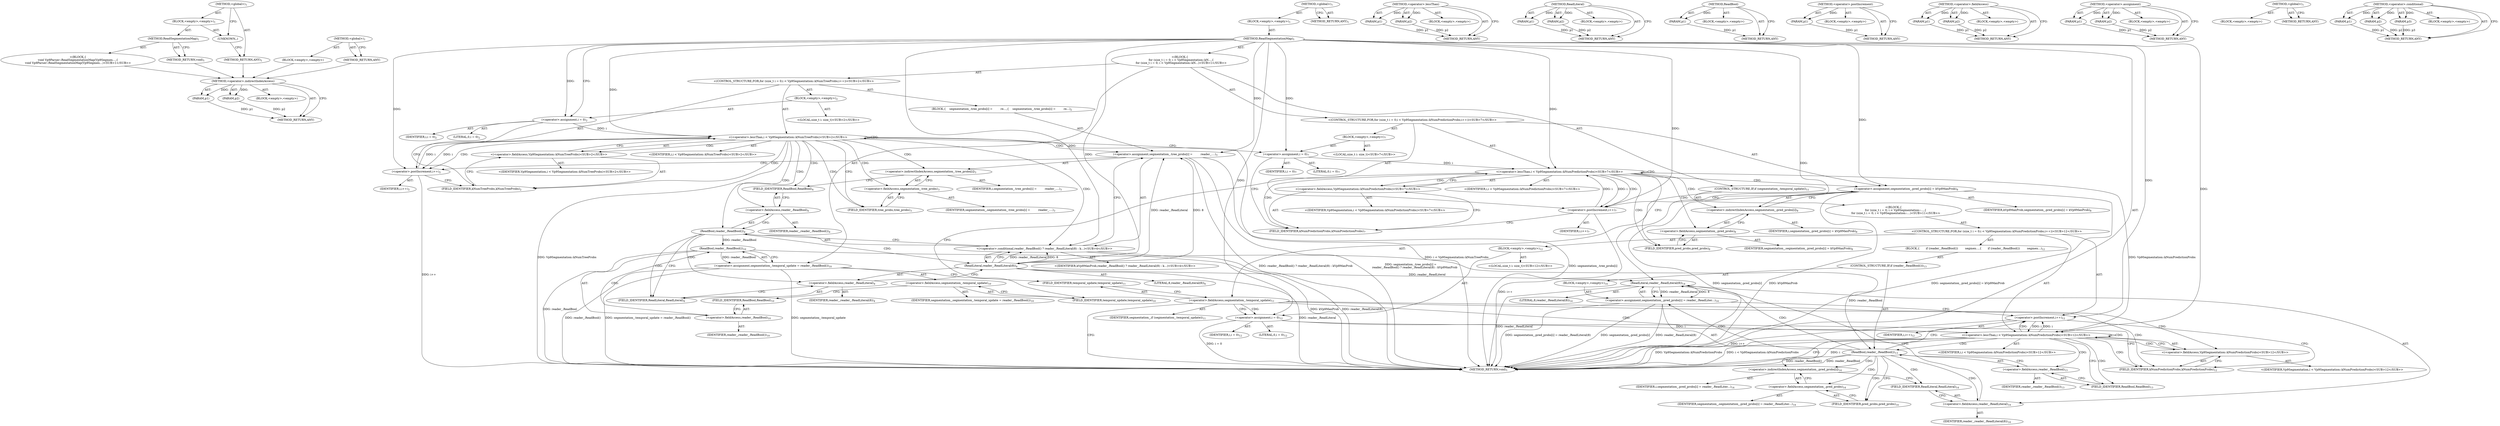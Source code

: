 digraph "&lt;global&gt;" {
vulnerable_143 [label=<(METHOD,&lt;operator&gt;.indirectIndexAccess)>];
vulnerable_144 [label=<(PARAM,p1)>];
vulnerable_145 [label=<(PARAM,p2)>];
vulnerable_146 [label=<(BLOCK,&lt;empty&gt;,&lt;empty&gt;)>];
vulnerable_147 [label=<(METHOD_RETURN,ANY)>];
vulnerable_6 [label=<(METHOD,&lt;global&gt;)<SUB>1</SUB>>];
vulnerable_7 [label=<(BLOCK,&lt;empty&gt;,&lt;empty&gt;)<SUB>1</SUB>>];
vulnerable_8 [label=<(METHOD,ReadSegmentationMap)<SUB>1</SUB>>];
vulnerable_9 [label="<(BLOCK,{
   for (size_t i = 0; i &lt; Vp9Segmentation::kN...,{
   for (size_t i = 0; i &lt; Vp9Segmentation::kN...)<SUB>1</SUB>>"];
vulnerable_10 [label="<(CONTROL_STRUCTURE,FOR,for (size_t i = 0;i &lt; Vp9Segmentation::kNumTreeProbs;i++))<SUB>2</SUB>>"];
vulnerable_11 [label=<(BLOCK,&lt;empty&gt;,&lt;empty&gt;)<SUB>2</SUB>>];
vulnerable_12 [label="<(LOCAL,size_t i: size_t)<SUB>2</SUB>>"];
vulnerable_13 [label=<(&lt;operator&gt;.assignment,i = 0)<SUB>2</SUB>>];
vulnerable_14 [label=<(IDENTIFIER,i,i = 0)<SUB>2</SUB>>];
vulnerable_15 [label=<(LITERAL,0,i = 0)<SUB>2</SUB>>];
vulnerable_16 [label="<(&lt;operator&gt;.lessThan,i &lt; Vp9Segmentation::kNumTreeProbs)<SUB>2</SUB>>"];
vulnerable_17 [label="<(IDENTIFIER,i,i &lt; Vp9Segmentation::kNumTreeProbs)<SUB>2</SUB>>"];
vulnerable_18 [label="<(&lt;operator&gt;.fieldAccess,Vp9Segmentation::kNumTreeProbs)<SUB>2</SUB>>"];
vulnerable_19 [label="<(IDENTIFIER,Vp9Segmentation,i &lt; Vp9Segmentation::kNumTreeProbs)<SUB>2</SUB>>"];
vulnerable_20 [label=<(FIELD_IDENTIFIER,kNumTreeProbs,kNumTreeProbs)<SUB>2</SUB>>];
vulnerable_21 [label=<(&lt;operator&gt;.postIncrement,i++)<SUB>2</SUB>>];
vulnerable_22 [label=<(IDENTIFIER,i,i++)<SUB>2</SUB>>];
vulnerable_23 [label=<(BLOCK,{
    segmentation_.tree_probs[i] =
         re...,{
    segmentation_.tree_probs[i] =
         re...)<SUB>2</SUB>>];
vulnerable_24 [label=<(&lt;operator&gt;.assignment,segmentation_.tree_probs[i] =
         reader_....)<SUB>3</SUB>>];
vulnerable_25 [label=<(&lt;operator&gt;.indirectIndexAccess,segmentation_.tree_probs[i])<SUB>3</SUB>>];
vulnerable_26 [label=<(&lt;operator&gt;.fieldAccess,segmentation_.tree_probs)<SUB>3</SUB>>];
vulnerable_27 [label=<(IDENTIFIER,segmentation_,segmentation_.tree_probs[i] =
         reader_....)<SUB>3</SUB>>];
vulnerable_28 [label=<(FIELD_IDENTIFIER,tree_probs,tree_probs)<SUB>3</SUB>>];
vulnerable_29 [label=<(IDENTIFIER,i,segmentation_.tree_probs[i] =
         reader_....)<SUB>3</SUB>>];
vulnerable_30 [label="<(&lt;operator&gt;.conditional,reader_.ReadBool() ? reader_.ReadLiteral(8) : k...)<SUB>4</SUB>>"];
vulnerable_31 [label=<(ReadBool,reader_.ReadBool())<SUB>4</SUB>>];
vulnerable_32 [label=<(&lt;operator&gt;.fieldAccess,reader_.ReadBool)<SUB>4</SUB>>];
vulnerable_33 [label=<(IDENTIFIER,reader_,reader_.ReadBool())<SUB>4</SUB>>];
vulnerable_34 [label=<(FIELD_IDENTIFIER,ReadBool,ReadBool)<SUB>4</SUB>>];
vulnerable_35 [label=<(ReadLiteral,reader_.ReadLiteral(8))<SUB>4</SUB>>];
vulnerable_36 [label=<(&lt;operator&gt;.fieldAccess,reader_.ReadLiteral)<SUB>4</SUB>>];
vulnerable_37 [label=<(IDENTIFIER,reader_,reader_.ReadLiteral(8))<SUB>4</SUB>>];
vulnerable_38 [label=<(FIELD_IDENTIFIER,ReadLiteral,ReadLiteral)<SUB>4</SUB>>];
vulnerable_39 [label=<(LITERAL,8,reader_.ReadLiteral(8))<SUB>4</SUB>>];
vulnerable_40 [label="<(IDENTIFIER,kVp9MaxProb,reader_.ReadBool() ? reader_.ReadLiteral(8) : k...)<SUB>4</SUB>>"];
vulnerable_41 [label="<(CONTROL_STRUCTURE,FOR,for (size_t i = 0;i &lt; Vp9Segmentation::kNumPredictionProbs;i++))<SUB>7</SUB>>"];
vulnerable_42 [label=<(BLOCK,&lt;empty&gt;,&lt;empty&gt;)<SUB>7</SUB>>];
vulnerable_43 [label="<(LOCAL,size_t i: size_t)<SUB>7</SUB>>"];
vulnerable_44 [label=<(&lt;operator&gt;.assignment,i = 0)<SUB>7</SUB>>];
vulnerable_45 [label=<(IDENTIFIER,i,i = 0)<SUB>7</SUB>>];
vulnerable_46 [label=<(LITERAL,0,i = 0)<SUB>7</SUB>>];
vulnerable_47 [label="<(&lt;operator&gt;.lessThan,i &lt; Vp9Segmentation::kNumPredictionProbs)<SUB>7</SUB>>"];
vulnerable_48 [label="<(IDENTIFIER,i,i &lt; Vp9Segmentation::kNumPredictionProbs)<SUB>7</SUB>>"];
vulnerable_49 [label="<(&lt;operator&gt;.fieldAccess,Vp9Segmentation::kNumPredictionProbs)<SUB>7</SUB>>"];
vulnerable_50 [label="<(IDENTIFIER,Vp9Segmentation,i &lt; Vp9Segmentation::kNumPredictionProbs)<SUB>7</SUB>>"];
vulnerable_51 [label=<(FIELD_IDENTIFIER,kNumPredictionProbs,kNumPredictionProbs)<SUB>7</SUB>>];
vulnerable_52 [label=<(&lt;operator&gt;.postIncrement,i++)<SUB>7</SUB>>];
vulnerable_53 [label=<(IDENTIFIER,i,i++)<SUB>7</SUB>>];
vulnerable_54 [label=<(&lt;operator&gt;.assignment,segmentation_.pred_probs[i] = kVp9MaxProb)<SUB>8</SUB>>];
vulnerable_55 [label=<(&lt;operator&gt;.indirectIndexAccess,segmentation_.pred_probs[i])<SUB>8</SUB>>];
vulnerable_56 [label=<(&lt;operator&gt;.fieldAccess,segmentation_.pred_probs)<SUB>8</SUB>>];
vulnerable_57 [label=<(IDENTIFIER,segmentation_,segmentation_.pred_probs[i] = kVp9MaxProb)<SUB>8</SUB>>];
vulnerable_58 [label=<(FIELD_IDENTIFIER,pred_probs,pred_probs)<SUB>8</SUB>>];
vulnerable_59 [label=<(IDENTIFIER,i,segmentation_.pred_probs[i] = kVp9MaxProb)<SUB>8</SUB>>];
vulnerable_60 [label=<(IDENTIFIER,kVp9MaxProb,segmentation_.pred_probs[i] = kVp9MaxProb)<SUB>8</SUB>>];
vulnerable_61 [label=<(&lt;operator&gt;.assignment,segmentation_.temporal_update = reader_.ReadBool())<SUB>10</SUB>>];
vulnerable_62 [label=<(&lt;operator&gt;.fieldAccess,segmentation_.temporal_update)<SUB>10</SUB>>];
vulnerable_63 [label=<(IDENTIFIER,segmentation_,segmentation_.temporal_update = reader_.ReadBool())<SUB>10</SUB>>];
vulnerable_64 [label=<(FIELD_IDENTIFIER,temporal_update,temporal_update)<SUB>10</SUB>>];
vulnerable_65 [label=<(ReadBool,reader_.ReadBool())<SUB>10</SUB>>];
vulnerable_66 [label=<(&lt;operator&gt;.fieldAccess,reader_.ReadBool)<SUB>10</SUB>>];
vulnerable_67 [label=<(IDENTIFIER,reader_,reader_.ReadBool())<SUB>10</SUB>>];
vulnerable_68 [label=<(FIELD_IDENTIFIER,ReadBool,ReadBool)<SUB>10</SUB>>];
vulnerable_69 [label=<(CONTROL_STRUCTURE,IF,if (segmentation_.temporal_update))<SUB>11</SUB>>];
vulnerable_70 [label=<(&lt;operator&gt;.fieldAccess,segmentation_.temporal_update)<SUB>11</SUB>>];
vulnerable_71 [label=<(IDENTIFIER,segmentation_,if (segmentation_.temporal_update))<SUB>11</SUB>>];
vulnerable_72 [label=<(FIELD_IDENTIFIER,temporal_update,temporal_update)<SUB>11</SUB>>];
vulnerable_73 [label="<(BLOCK,{
     for (size_t i = 0; i &lt; Vp9Segmentation::...,{
     for (size_t i = 0; i &lt; Vp9Segmentation::...)<SUB>11</SUB>>"];
vulnerable_74 [label="<(CONTROL_STRUCTURE,FOR,for (size_t i = 0;i &lt; Vp9Segmentation::kNumPredictionProbs;i++))<SUB>12</SUB>>"];
vulnerable_75 [label=<(BLOCK,&lt;empty&gt;,&lt;empty&gt;)<SUB>12</SUB>>];
vulnerable_76 [label="<(LOCAL,size_t i: size_t)<SUB>12</SUB>>"];
vulnerable_77 [label=<(&lt;operator&gt;.assignment,i = 0)<SUB>12</SUB>>];
vulnerable_78 [label=<(IDENTIFIER,i,i = 0)<SUB>12</SUB>>];
vulnerable_79 [label=<(LITERAL,0,i = 0)<SUB>12</SUB>>];
vulnerable_80 [label="<(&lt;operator&gt;.lessThan,i &lt; Vp9Segmentation::kNumPredictionProbs)<SUB>12</SUB>>"];
vulnerable_81 [label="<(IDENTIFIER,i,i &lt; Vp9Segmentation::kNumPredictionProbs)<SUB>12</SUB>>"];
vulnerable_82 [label="<(&lt;operator&gt;.fieldAccess,Vp9Segmentation::kNumPredictionProbs)<SUB>12</SUB>>"];
vulnerable_83 [label="<(IDENTIFIER,Vp9Segmentation,i &lt; Vp9Segmentation::kNumPredictionProbs)<SUB>12</SUB>>"];
vulnerable_84 [label=<(FIELD_IDENTIFIER,kNumPredictionProbs,kNumPredictionProbs)<SUB>12</SUB>>];
vulnerable_85 [label=<(&lt;operator&gt;.postIncrement,i++)<SUB>12</SUB>>];
vulnerable_86 [label=<(IDENTIFIER,i,i++)<SUB>12</SUB>>];
vulnerable_87 [label=<(BLOCK,{
       if (reader_.ReadBool())
        segmen...,{
       if (reader_.ReadBool())
        segmen...)<SUB>12</SUB>>];
vulnerable_88 [label=<(CONTROL_STRUCTURE,IF,if (reader_.ReadBool()))<SUB>13</SUB>>];
vulnerable_89 [label=<(ReadBool,reader_.ReadBool())<SUB>13</SUB>>];
vulnerable_90 [label=<(&lt;operator&gt;.fieldAccess,reader_.ReadBool)<SUB>13</SUB>>];
vulnerable_91 [label=<(IDENTIFIER,reader_,reader_.ReadBool())<SUB>13</SUB>>];
vulnerable_92 [label=<(FIELD_IDENTIFIER,ReadBool,ReadBool)<SUB>13</SUB>>];
vulnerable_93 [label=<(BLOCK,&lt;empty&gt;,&lt;empty&gt;)<SUB>14</SUB>>];
vulnerable_94 [label=<(&lt;operator&gt;.assignment,segmentation_.pred_probs[i] = reader_.ReadLiter...)<SUB>14</SUB>>];
vulnerable_95 [label=<(&lt;operator&gt;.indirectIndexAccess,segmentation_.pred_probs[i])<SUB>14</SUB>>];
vulnerable_96 [label=<(&lt;operator&gt;.fieldAccess,segmentation_.pred_probs)<SUB>14</SUB>>];
vulnerable_97 [label=<(IDENTIFIER,segmentation_,segmentation_.pred_probs[i] = reader_.ReadLiter...)<SUB>14</SUB>>];
vulnerable_98 [label=<(FIELD_IDENTIFIER,pred_probs,pred_probs)<SUB>14</SUB>>];
vulnerable_99 [label=<(IDENTIFIER,i,segmentation_.pred_probs[i] = reader_.ReadLiter...)<SUB>14</SUB>>];
vulnerable_100 [label=<(ReadLiteral,reader_.ReadLiteral(8))<SUB>14</SUB>>];
vulnerable_101 [label=<(&lt;operator&gt;.fieldAccess,reader_.ReadLiteral)<SUB>14</SUB>>];
vulnerable_102 [label=<(IDENTIFIER,reader_,reader_.ReadLiteral(8))<SUB>14</SUB>>];
vulnerable_103 [label=<(FIELD_IDENTIFIER,ReadLiteral,ReadLiteral)<SUB>14</SUB>>];
vulnerable_104 [label=<(LITERAL,8,reader_.ReadLiteral(8))<SUB>14</SUB>>];
vulnerable_105 [label=<(METHOD_RETURN,void)<SUB>1</SUB>>];
vulnerable_107 [label=<(METHOD_RETURN,ANY)<SUB>1</SUB>>];
vulnerable_129 [label=<(METHOD,&lt;operator&gt;.lessThan)>];
vulnerable_130 [label=<(PARAM,p1)>];
vulnerable_131 [label=<(PARAM,p2)>];
vulnerable_132 [label=<(BLOCK,&lt;empty&gt;,&lt;empty&gt;)>];
vulnerable_133 [label=<(METHOD_RETURN,ANY)>];
vulnerable_158 [label=<(METHOD,ReadLiteral)>];
vulnerable_159 [label=<(PARAM,p1)>];
vulnerable_160 [label=<(PARAM,p2)>];
vulnerable_161 [label=<(BLOCK,&lt;empty&gt;,&lt;empty&gt;)>];
vulnerable_162 [label=<(METHOD_RETURN,ANY)>];
vulnerable_154 [label=<(METHOD,ReadBool)>];
vulnerable_155 [label=<(PARAM,p1)>];
vulnerable_156 [label=<(BLOCK,&lt;empty&gt;,&lt;empty&gt;)>];
vulnerable_157 [label=<(METHOD_RETURN,ANY)>];
vulnerable_139 [label=<(METHOD,&lt;operator&gt;.postIncrement)>];
vulnerable_140 [label=<(PARAM,p1)>];
vulnerable_141 [label=<(BLOCK,&lt;empty&gt;,&lt;empty&gt;)>];
vulnerable_142 [label=<(METHOD_RETURN,ANY)>];
vulnerable_134 [label=<(METHOD,&lt;operator&gt;.fieldAccess)>];
vulnerable_135 [label=<(PARAM,p1)>];
vulnerable_136 [label=<(PARAM,p2)>];
vulnerable_137 [label=<(BLOCK,&lt;empty&gt;,&lt;empty&gt;)>];
vulnerable_138 [label=<(METHOD_RETURN,ANY)>];
vulnerable_124 [label=<(METHOD,&lt;operator&gt;.assignment)>];
vulnerable_125 [label=<(PARAM,p1)>];
vulnerable_126 [label=<(PARAM,p2)>];
vulnerable_127 [label=<(BLOCK,&lt;empty&gt;,&lt;empty&gt;)>];
vulnerable_128 [label=<(METHOD_RETURN,ANY)>];
vulnerable_118 [label=<(METHOD,&lt;global&gt;)<SUB>1</SUB>>];
vulnerable_119 [label=<(BLOCK,&lt;empty&gt;,&lt;empty&gt;)>];
vulnerable_120 [label=<(METHOD_RETURN,ANY)>];
vulnerable_148 [label=<(METHOD,&lt;operator&gt;.conditional)>];
vulnerable_149 [label=<(PARAM,p1)>];
vulnerable_150 [label=<(PARAM,p2)>];
vulnerable_151 [label=<(PARAM,p3)>];
vulnerable_152 [label=<(BLOCK,&lt;empty&gt;,&lt;empty&gt;)>];
vulnerable_153 [label=<(METHOD_RETURN,ANY)>];
fixed_6 [label=<(METHOD,&lt;global&gt;)<SUB>1</SUB>>];
fixed_7 [label=<(BLOCK,&lt;empty&gt;,&lt;empty&gt;)<SUB>1</SUB>>];
fixed_8 [label=<(METHOD,ReadSegmentationMap)<SUB>1</SUB>>];
fixed_9 [label="<(BLOCK,{
void Vp9Parser::ReadSegmentationMap(Vp9Segmen...,{
void Vp9Parser::ReadSegmentationMap(Vp9Segmen...)<SUB>1</SUB>>"];
fixed_10 [label=<(METHOD_RETURN,void)<SUB>1</SUB>>];
fixed_12 [label=<(UNKNOWN,,)>];
fixed_13 [label=<(METHOD_RETURN,ANY)<SUB>1</SUB>>];
fixed_20 [label=<(METHOD,&lt;global&gt;)<SUB>1</SUB>>];
fixed_21 [label=<(BLOCK,&lt;empty&gt;,&lt;empty&gt;)>];
fixed_22 [label=<(METHOD_RETURN,ANY)>];
vulnerable_143 -> vulnerable_144  [key=0, label="AST: "];
vulnerable_143 -> vulnerable_144  [key=1, label="DDG: "];
vulnerable_143 -> vulnerable_146  [key=0, label="AST: "];
vulnerable_143 -> vulnerable_145  [key=0, label="AST: "];
vulnerable_143 -> vulnerable_145  [key=1, label="DDG: "];
vulnerable_143 -> vulnerable_147  [key=0, label="AST: "];
vulnerable_143 -> vulnerable_147  [key=1, label="CFG: "];
vulnerable_144 -> vulnerable_147  [key=0, label="DDG: p1"];
vulnerable_145 -> vulnerable_147  [key=0, label="DDG: p2"];
vulnerable_6 -> vulnerable_7  [key=0, label="AST: "];
vulnerable_6 -> vulnerable_107  [key=0, label="AST: "];
vulnerable_6 -> vulnerable_107  [key=1, label="CFG: "];
vulnerable_7 -> vulnerable_8  [key=0, label="AST: "];
vulnerable_8 -> vulnerable_9  [key=0, label="AST: "];
vulnerable_8 -> vulnerable_105  [key=0, label="AST: "];
vulnerable_8 -> vulnerable_13  [key=0, label="CFG: "];
vulnerable_8 -> vulnerable_13  [key=1, label="DDG: "];
vulnerable_8 -> vulnerable_54  [key=0, label="DDG: "];
vulnerable_8 -> vulnerable_16  [key=0, label="DDG: "];
vulnerable_8 -> vulnerable_21  [key=0, label="DDG: "];
vulnerable_8 -> vulnerable_24  [key=0, label="DDG: "];
vulnerable_8 -> vulnerable_44  [key=0, label="DDG: "];
vulnerable_8 -> vulnerable_47  [key=0, label="DDG: "];
vulnerable_8 -> vulnerable_52  [key=0, label="DDG: "];
vulnerable_8 -> vulnerable_30  [key=0, label="DDG: "];
vulnerable_8 -> vulnerable_77  [key=0, label="DDG: "];
vulnerable_8 -> vulnerable_80  [key=0, label="DDG: "];
vulnerable_8 -> vulnerable_85  [key=0, label="DDG: "];
vulnerable_8 -> vulnerable_35  [key=0, label="DDG: "];
vulnerable_8 -> vulnerable_100  [key=0, label="DDG: "];
vulnerable_9 -> vulnerable_10  [key=0, label="AST: "];
vulnerable_9 -> vulnerable_41  [key=0, label="AST: "];
vulnerable_9 -> vulnerable_61  [key=0, label="AST: "];
vulnerable_9 -> vulnerable_69  [key=0, label="AST: "];
vulnerable_10 -> vulnerable_11  [key=0, label="AST: "];
vulnerable_10 -> vulnerable_16  [key=0, label="AST: "];
vulnerable_10 -> vulnerable_21  [key=0, label="AST: "];
vulnerable_10 -> vulnerable_23  [key=0, label="AST: "];
vulnerable_11 -> vulnerable_12  [key=0, label="AST: "];
vulnerable_11 -> vulnerable_13  [key=0, label="AST: "];
vulnerable_13 -> vulnerable_14  [key=0, label="AST: "];
vulnerable_13 -> vulnerable_15  [key=0, label="AST: "];
vulnerable_13 -> vulnerable_20  [key=0, label="CFG: "];
vulnerable_13 -> vulnerable_16  [key=0, label="DDG: i"];
vulnerable_16 -> vulnerable_17  [key=0, label="AST: "];
vulnerable_16 -> vulnerable_18  [key=0, label="AST: "];
vulnerable_16 -> vulnerable_18  [key=1, label="CDG: "];
vulnerable_16 -> vulnerable_28  [key=0, label="CFG: "];
vulnerable_16 -> vulnerable_28  [key=1, label="CDG: "];
vulnerable_16 -> vulnerable_44  [key=0, label="CFG: "];
vulnerable_16 -> vulnerable_105  [key=0, label="DDG: Vp9Segmentation::kNumTreeProbs"];
vulnerable_16 -> vulnerable_105  [key=1, label="DDG: i &lt; Vp9Segmentation::kNumTreeProbs"];
vulnerable_16 -> vulnerable_21  [key=0, label="DDG: i"];
vulnerable_16 -> vulnerable_21  [key=1, label="CDG: "];
vulnerable_16 -> vulnerable_30  [key=0, label="CDG: "];
vulnerable_16 -> vulnerable_34  [key=0, label="CDG: "];
vulnerable_16 -> vulnerable_32  [key=0, label="CDG: "];
vulnerable_16 -> vulnerable_26  [key=0, label="CDG: "];
vulnerable_16 -> vulnerable_20  [key=0, label="CDG: "];
vulnerable_16 -> vulnerable_25  [key=0, label="CDG: "];
vulnerable_16 -> vulnerable_24  [key=0, label="CDG: "];
vulnerable_16 -> vulnerable_16  [key=0, label="CDG: "];
vulnerable_16 -> vulnerable_31  [key=0, label="CDG: "];
vulnerable_18 -> vulnerable_19  [key=0, label="AST: "];
vulnerable_18 -> vulnerable_20  [key=0, label="AST: "];
vulnerable_18 -> vulnerable_16  [key=0, label="CFG: "];
vulnerable_20 -> vulnerable_18  [key=0, label="CFG: "];
vulnerable_21 -> vulnerable_22  [key=0, label="AST: "];
vulnerable_21 -> vulnerable_20  [key=0, label="CFG: "];
vulnerable_21 -> vulnerable_105  [key=0, label="DDG: i++"];
vulnerable_21 -> vulnerable_16  [key=0, label="DDG: i"];
vulnerable_23 -> vulnerable_24  [key=0, label="AST: "];
vulnerable_24 -> vulnerable_25  [key=0, label="AST: "];
vulnerable_24 -> vulnerable_30  [key=0, label="AST: "];
vulnerable_24 -> vulnerable_21  [key=0, label="CFG: "];
vulnerable_24 -> vulnerable_105  [key=0, label="DDG: segmentation_.tree_probs[i]"];
vulnerable_24 -> vulnerable_105  [key=1, label="DDG: reader_.ReadBool() ? reader_.ReadLiteral(8) : kVp9MaxProb"];
vulnerable_24 -> vulnerable_105  [key=2, label="DDG: segmentation_.tree_probs[i] =
         reader_.ReadBool() ? reader_.ReadLiteral(8) : kVp9MaxProb"];
vulnerable_25 -> vulnerable_26  [key=0, label="AST: "];
vulnerable_25 -> vulnerable_29  [key=0, label="AST: "];
vulnerable_25 -> vulnerable_34  [key=0, label="CFG: "];
vulnerable_26 -> vulnerable_27  [key=0, label="AST: "];
vulnerable_26 -> vulnerable_28  [key=0, label="AST: "];
vulnerable_26 -> vulnerable_25  [key=0, label="CFG: "];
vulnerable_28 -> vulnerable_26  [key=0, label="CFG: "];
vulnerable_30 -> vulnerable_31  [key=0, label="AST: "];
vulnerable_30 -> vulnerable_35  [key=0, label="AST: "];
vulnerable_30 -> vulnerable_40  [key=0, label="AST: "];
vulnerable_30 -> vulnerable_24  [key=0, label="CFG: "];
vulnerable_30 -> vulnerable_105  [key=0, label="DDG: kVp9MaxProb"];
vulnerable_30 -> vulnerable_105  [key=1, label="DDG: reader_.ReadLiteral(8)"];
vulnerable_31 -> vulnerable_32  [key=0, label="AST: "];
vulnerable_31 -> vulnerable_38  [key=0, label="CFG: "];
vulnerable_31 -> vulnerable_38  [key=1, label="CDG: "];
vulnerable_31 -> vulnerable_30  [key=0, label="CFG: "];
vulnerable_31 -> vulnerable_65  [key=0, label="DDG: reader_.ReadBool"];
vulnerable_31 -> vulnerable_35  [key=0, label="CDG: "];
vulnerable_31 -> vulnerable_36  [key=0, label="CDG: "];
vulnerable_32 -> vulnerable_33  [key=0, label="AST: "];
vulnerable_32 -> vulnerable_34  [key=0, label="AST: "];
vulnerable_32 -> vulnerable_31  [key=0, label="CFG: "];
vulnerable_34 -> vulnerable_32  [key=0, label="CFG: "];
vulnerable_35 -> vulnerable_36  [key=0, label="AST: "];
vulnerable_35 -> vulnerable_39  [key=0, label="AST: "];
vulnerable_35 -> vulnerable_30  [key=0, label="CFG: "];
vulnerable_35 -> vulnerable_30  [key=1, label="DDG: reader_.ReadLiteral"];
vulnerable_35 -> vulnerable_30  [key=2, label="DDG: 8"];
vulnerable_35 -> vulnerable_105  [key=0, label="DDG: reader_.ReadLiteral"];
vulnerable_35 -> vulnerable_24  [key=0, label="DDG: reader_.ReadLiteral"];
vulnerable_35 -> vulnerable_24  [key=1, label="DDG: 8"];
vulnerable_35 -> vulnerable_100  [key=0, label="DDG: reader_.ReadLiteral"];
vulnerable_36 -> vulnerable_37  [key=0, label="AST: "];
vulnerable_36 -> vulnerable_38  [key=0, label="AST: "];
vulnerable_36 -> vulnerable_35  [key=0, label="CFG: "];
vulnerable_38 -> vulnerable_36  [key=0, label="CFG: "];
vulnerable_41 -> vulnerable_42  [key=0, label="AST: "];
vulnerable_41 -> vulnerable_47  [key=0, label="AST: "];
vulnerable_41 -> vulnerable_52  [key=0, label="AST: "];
vulnerable_41 -> vulnerable_54  [key=0, label="AST: "];
vulnerable_42 -> vulnerable_43  [key=0, label="AST: "];
vulnerable_42 -> vulnerable_44  [key=0, label="AST: "];
vulnerable_44 -> vulnerable_45  [key=0, label="AST: "];
vulnerable_44 -> vulnerable_46  [key=0, label="AST: "];
vulnerable_44 -> vulnerable_51  [key=0, label="CFG: "];
vulnerable_44 -> vulnerable_47  [key=0, label="DDG: i"];
vulnerable_47 -> vulnerable_48  [key=0, label="AST: "];
vulnerable_47 -> vulnerable_49  [key=0, label="AST: "];
vulnerable_47 -> vulnerable_49  [key=1, label="CDG: "];
vulnerable_47 -> vulnerable_58  [key=0, label="CFG: "];
vulnerable_47 -> vulnerable_58  [key=1, label="CDG: "];
vulnerable_47 -> vulnerable_64  [key=0, label="CFG: "];
vulnerable_47 -> vulnerable_52  [key=0, label="DDG: i"];
vulnerable_47 -> vulnerable_52  [key=1, label="CDG: "];
vulnerable_47 -> vulnerable_80  [key=0, label="DDG: Vp9Segmentation::kNumPredictionProbs"];
vulnerable_47 -> vulnerable_47  [key=0, label="CDG: "];
vulnerable_47 -> vulnerable_51  [key=0, label="CDG: "];
vulnerable_47 -> vulnerable_56  [key=0, label="CDG: "];
vulnerable_47 -> vulnerable_54  [key=0, label="CDG: "];
vulnerable_47 -> vulnerable_55  [key=0, label="CDG: "];
vulnerable_49 -> vulnerable_50  [key=0, label="AST: "];
vulnerable_49 -> vulnerable_51  [key=0, label="AST: "];
vulnerable_49 -> vulnerable_47  [key=0, label="CFG: "];
vulnerable_51 -> vulnerable_49  [key=0, label="CFG: "];
vulnerable_52 -> vulnerable_53  [key=0, label="AST: "];
vulnerable_52 -> vulnerable_51  [key=0, label="CFG: "];
vulnerable_52 -> vulnerable_105  [key=0, label="DDG: i++"];
vulnerable_52 -> vulnerable_47  [key=0, label="DDG: i"];
vulnerable_54 -> vulnerable_55  [key=0, label="AST: "];
vulnerable_54 -> vulnerable_60  [key=0, label="AST: "];
vulnerable_54 -> vulnerable_52  [key=0, label="CFG: "];
vulnerable_54 -> vulnerable_105  [key=0, label="DDG: segmentation_.pred_probs[i]"];
vulnerable_54 -> vulnerable_105  [key=1, label="DDG: kVp9MaxProb"];
vulnerable_54 -> vulnerable_105  [key=2, label="DDG: segmentation_.pred_probs[i] = kVp9MaxProb"];
vulnerable_55 -> vulnerable_56  [key=0, label="AST: "];
vulnerable_55 -> vulnerable_59  [key=0, label="AST: "];
vulnerable_55 -> vulnerable_54  [key=0, label="CFG: "];
vulnerable_56 -> vulnerable_57  [key=0, label="AST: "];
vulnerable_56 -> vulnerable_58  [key=0, label="AST: "];
vulnerable_56 -> vulnerable_55  [key=0, label="CFG: "];
vulnerable_58 -> vulnerable_56  [key=0, label="CFG: "];
vulnerable_61 -> vulnerable_62  [key=0, label="AST: "];
vulnerable_61 -> vulnerable_65  [key=0, label="AST: "];
vulnerable_61 -> vulnerable_72  [key=0, label="CFG: "];
vulnerable_61 -> vulnerable_105  [key=0, label="DDG: segmentation_.temporal_update"];
vulnerable_61 -> vulnerable_105  [key=1, label="DDG: reader_.ReadBool()"];
vulnerable_61 -> vulnerable_105  [key=2, label="DDG: segmentation_.temporal_update = reader_.ReadBool()"];
vulnerable_62 -> vulnerable_63  [key=0, label="AST: "];
vulnerable_62 -> vulnerable_64  [key=0, label="AST: "];
vulnerable_62 -> vulnerable_68  [key=0, label="CFG: "];
vulnerable_64 -> vulnerable_62  [key=0, label="CFG: "];
vulnerable_65 -> vulnerable_66  [key=0, label="AST: "];
vulnerable_65 -> vulnerable_61  [key=0, label="CFG: "];
vulnerable_65 -> vulnerable_61  [key=1, label="DDG: reader_.ReadBool"];
vulnerable_65 -> vulnerable_105  [key=0, label="DDG: reader_.ReadBool"];
vulnerable_65 -> vulnerable_89  [key=0, label="DDG: reader_.ReadBool"];
vulnerable_66 -> vulnerable_67  [key=0, label="AST: "];
vulnerable_66 -> vulnerable_68  [key=0, label="AST: "];
vulnerable_66 -> vulnerable_65  [key=0, label="CFG: "];
vulnerable_68 -> vulnerable_66  [key=0, label="CFG: "];
vulnerable_69 -> vulnerable_70  [key=0, label="AST: "];
vulnerable_69 -> vulnerable_73  [key=0, label="AST: "];
vulnerable_70 -> vulnerable_71  [key=0, label="AST: "];
vulnerable_70 -> vulnerable_72  [key=0, label="AST: "];
vulnerable_70 -> vulnerable_105  [key=0, label="CFG: "];
vulnerable_70 -> vulnerable_77  [key=0, label="CFG: "];
vulnerable_70 -> vulnerable_77  [key=1, label="CDG: "];
vulnerable_70 -> vulnerable_84  [key=0, label="CDG: "];
vulnerable_70 -> vulnerable_82  [key=0, label="CDG: "];
vulnerable_70 -> vulnerable_80  [key=0, label="CDG: "];
vulnerable_72 -> vulnerable_70  [key=0, label="CFG: "];
vulnerable_73 -> vulnerable_74  [key=0, label="AST: "];
vulnerable_74 -> vulnerable_75  [key=0, label="AST: "];
vulnerable_74 -> vulnerable_80  [key=0, label="AST: "];
vulnerable_74 -> vulnerable_85  [key=0, label="AST: "];
vulnerable_74 -> vulnerable_87  [key=0, label="AST: "];
vulnerable_75 -> vulnerable_76  [key=0, label="AST: "];
vulnerable_75 -> vulnerable_77  [key=0, label="AST: "];
vulnerable_77 -> vulnerable_78  [key=0, label="AST: "];
vulnerable_77 -> vulnerable_79  [key=0, label="AST: "];
vulnerable_77 -> vulnerable_84  [key=0, label="CFG: "];
vulnerable_77 -> vulnerable_105  [key=0, label="DDG: i = 0"];
vulnerable_77 -> vulnerable_80  [key=0, label="DDG: i"];
vulnerable_80 -> vulnerable_81  [key=0, label="AST: "];
vulnerable_80 -> vulnerable_82  [key=0, label="AST: "];
vulnerable_80 -> vulnerable_82  [key=1, label="CDG: "];
vulnerable_80 -> vulnerable_105  [key=0, label="CFG: "];
vulnerable_80 -> vulnerable_105  [key=1, label="DDG: i"];
vulnerable_80 -> vulnerable_105  [key=2, label="DDG: Vp9Segmentation::kNumPredictionProbs"];
vulnerable_80 -> vulnerable_105  [key=3, label="DDG: i &lt; Vp9Segmentation::kNumPredictionProbs"];
vulnerable_80 -> vulnerable_92  [key=0, label="CFG: "];
vulnerable_80 -> vulnerable_92  [key=1, label="CDG: "];
vulnerable_80 -> vulnerable_85  [key=0, label="DDG: i"];
vulnerable_80 -> vulnerable_85  [key=1, label="CDG: "];
vulnerable_80 -> vulnerable_89  [key=0, label="CDG: "];
vulnerable_80 -> vulnerable_84  [key=0, label="CDG: "];
vulnerable_80 -> vulnerable_90  [key=0, label="CDG: "];
vulnerable_80 -> vulnerable_80  [key=0, label="CDG: "];
vulnerable_82 -> vulnerable_83  [key=0, label="AST: "];
vulnerable_82 -> vulnerable_84  [key=0, label="AST: "];
vulnerable_82 -> vulnerable_80  [key=0, label="CFG: "];
vulnerable_84 -> vulnerable_82  [key=0, label="CFG: "];
vulnerable_85 -> vulnerable_86  [key=0, label="AST: "];
vulnerable_85 -> vulnerable_84  [key=0, label="CFG: "];
vulnerable_85 -> vulnerable_105  [key=0, label="DDG: i++"];
vulnerable_85 -> vulnerable_80  [key=0, label="DDG: i"];
vulnerable_87 -> vulnerable_88  [key=0, label="AST: "];
vulnerable_88 -> vulnerable_89  [key=0, label="AST: "];
vulnerable_88 -> vulnerable_93  [key=0, label="AST: "];
vulnerable_89 -> vulnerable_90  [key=0, label="AST: "];
vulnerable_89 -> vulnerable_98  [key=0, label="CFG: "];
vulnerable_89 -> vulnerable_98  [key=1, label="CDG: "];
vulnerable_89 -> vulnerable_85  [key=0, label="CFG: "];
vulnerable_89 -> vulnerable_105  [key=0, label="DDG: reader_.ReadBool"];
vulnerable_89 -> vulnerable_105  [key=1, label="DDG: reader_.ReadBool()"];
vulnerable_89 -> vulnerable_94  [key=0, label="CDG: "];
vulnerable_89 -> vulnerable_96  [key=0, label="CDG: "];
vulnerable_89 -> vulnerable_103  [key=0, label="CDG: "];
vulnerable_89 -> vulnerable_95  [key=0, label="CDG: "];
vulnerable_89 -> vulnerable_101  [key=0, label="CDG: "];
vulnerable_89 -> vulnerable_100  [key=0, label="CDG: "];
vulnerable_90 -> vulnerable_91  [key=0, label="AST: "];
vulnerable_90 -> vulnerable_92  [key=0, label="AST: "];
vulnerable_90 -> vulnerable_89  [key=0, label="CFG: "];
vulnerable_92 -> vulnerable_90  [key=0, label="CFG: "];
vulnerable_93 -> vulnerable_94  [key=0, label="AST: "];
vulnerable_94 -> vulnerable_95  [key=0, label="AST: "];
vulnerable_94 -> vulnerable_100  [key=0, label="AST: "];
vulnerable_94 -> vulnerable_85  [key=0, label="CFG: "];
vulnerable_94 -> vulnerable_105  [key=0, label="DDG: segmentation_.pred_probs[i]"];
vulnerable_94 -> vulnerable_105  [key=1, label="DDG: reader_.ReadLiteral(8)"];
vulnerable_94 -> vulnerable_105  [key=2, label="DDG: segmentation_.pred_probs[i] = reader_.ReadLiteral(8)"];
vulnerable_95 -> vulnerable_96  [key=0, label="AST: "];
vulnerable_95 -> vulnerable_99  [key=0, label="AST: "];
vulnerable_95 -> vulnerable_103  [key=0, label="CFG: "];
vulnerable_96 -> vulnerable_97  [key=0, label="AST: "];
vulnerable_96 -> vulnerable_98  [key=0, label="AST: "];
vulnerable_96 -> vulnerable_95  [key=0, label="CFG: "];
vulnerable_98 -> vulnerable_96  [key=0, label="CFG: "];
vulnerable_100 -> vulnerable_101  [key=0, label="AST: "];
vulnerable_100 -> vulnerable_104  [key=0, label="AST: "];
vulnerable_100 -> vulnerable_94  [key=0, label="CFG: "];
vulnerable_100 -> vulnerable_94  [key=1, label="DDG: reader_.ReadLiteral"];
vulnerable_100 -> vulnerable_94  [key=2, label="DDG: 8"];
vulnerable_100 -> vulnerable_105  [key=0, label="DDG: reader_.ReadLiteral"];
vulnerable_101 -> vulnerable_102  [key=0, label="AST: "];
vulnerable_101 -> vulnerable_103  [key=0, label="AST: "];
vulnerable_101 -> vulnerable_100  [key=0, label="CFG: "];
vulnerable_103 -> vulnerable_101  [key=0, label="CFG: "];
vulnerable_129 -> vulnerable_130  [key=0, label="AST: "];
vulnerable_129 -> vulnerable_130  [key=1, label="DDG: "];
vulnerable_129 -> vulnerable_132  [key=0, label="AST: "];
vulnerable_129 -> vulnerable_131  [key=0, label="AST: "];
vulnerable_129 -> vulnerable_131  [key=1, label="DDG: "];
vulnerable_129 -> vulnerable_133  [key=0, label="AST: "];
vulnerable_129 -> vulnerable_133  [key=1, label="CFG: "];
vulnerable_130 -> vulnerable_133  [key=0, label="DDG: p1"];
vulnerable_131 -> vulnerable_133  [key=0, label="DDG: p2"];
vulnerable_158 -> vulnerable_159  [key=0, label="AST: "];
vulnerable_158 -> vulnerable_159  [key=1, label="DDG: "];
vulnerable_158 -> vulnerable_161  [key=0, label="AST: "];
vulnerable_158 -> vulnerable_160  [key=0, label="AST: "];
vulnerable_158 -> vulnerable_160  [key=1, label="DDG: "];
vulnerable_158 -> vulnerable_162  [key=0, label="AST: "];
vulnerable_158 -> vulnerable_162  [key=1, label="CFG: "];
vulnerable_159 -> vulnerable_162  [key=0, label="DDG: p1"];
vulnerable_160 -> vulnerable_162  [key=0, label="DDG: p2"];
vulnerable_154 -> vulnerable_155  [key=0, label="AST: "];
vulnerable_154 -> vulnerable_155  [key=1, label="DDG: "];
vulnerable_154 -> vulnerable_156  [key=0, label="AST: "];
vulnerable_154 -> vulnerable_157  [key=0, label="AST: "];
vulnerable_154 -> vulnerable_157  [key=1, label="CFG: "];
vulnerable_155 -> vulnerable_157  [key=0, label="DDG: p1"];
vulnerable_139 -> vulnerable_140  [key=0, label="AST: "];
vulnerable_139 -> vulnerable_140  [key=1, label="DDG: "];
vulnerable_139 -> vulnerable_141  [key=0, label="AST: "];
vulnerable_139 -> vulnerable_142  [key=0, label="AST: "];
vulnerable_139 -> vulnerable_142  [key=1, label="CFG: "];
vulnerable_140 -> vulnerable_142  [key=0, label="DDG: p1"];
vulnerable_134 -> vulnerable_135  [key=0, label="AST: "];
vulnerable_134 -> vulnerable_135  [key=1, label="DDG: "];
vulnerable_134 -> vulnerable_137  [key=0, label="AST: "];
vulnerable_134 -> vulnerable_136  [key=0, label="AST: "];
vulnerable_134 -> vulnerable_136  [key=1, label="DDG: "];
vulnerable_134 -> vulnerable_138  [key=0, label="AST: "];
vulnerable_134 -> vulnerable_138  [key=1, label="CFG: "];
vulnerable_135 -> vulnerable_138  [key=0, label="DDG: p1"];
vulnerable_136 -> vulnerable_138  [key=0, label="DDG: p2"];
vulnerable_124 -> vulnerable_125  [key=0, label="AST: "];
vulnerable_124 -> vulnerable_125  [key=1, label="DDG: "];
vulnerable_124 -> vulnerable_127  [key=0, label="AST: "];
vulnerable_124 -> vulnerable_126  [key=0, label="AST: "];
vulnerable_124 -> vulnerable_126  [key=1, label="DDG: "];
vulnerable_124 -> vulnerable_128  [key=0, label="AST: "];
vulnerable_124 -> vulnerable_128  [key=1, label="CFG: "];
vulnerable_125 -> vulnerable_128  [key=0, label="DDG: p1"];
vulnerable_126 -> vulnerable_128  [key=0, label="DDG: p2"];
vulnerable_118 -> vulnerable_119  [key=0, label="AST: "];
vulnerable_118 -> vulnerable_120  [key=0, label="AST: "];
vulnerable_118 -> vulnerable_120  [key=1, label="CFG: "];
vulnerable_148 -> vulnerable_149  [key=0, label="AST: "];
vulnerable_148 -> vulnerable_149  [key=1, label="DDG: "];
vulnerable_148 -> vulnerable_152  [key=0, label="AST: "];
vulnerable_148 -> vulnerable_150  [key=0, label="AST: "];
vulnerable_148 -> vulnerable_150  [key=1, label="DDG: "];
vulnerable_148 -> vulnerable_153  [key=0, label="AST: "];
vulnerable_148 -> vulnerable_153  [key=1, label="CFG: "];
vulnerable_148 -> vulnerable_151  [key=0, label="AST: "];
vulnerable_148 -> vulnerable_151  [key=1, label="DDG: "];
vulnerable_149 -> vulnerable_153  [key=0, label="DDG: p1"];
vulnerable_150 -> vulnerable_153  [key=0, label="DDG: p2"];
vulnerable_151 -> vulnerable_153  [key=0, label="DDG: p3"];
fixed_6 -> fixed_7  [key=0, label="AST: "];
fixed_6 -> fixed_13  [key=0, label="AST: "];
fixed_6 -> fixed_12  [key=0, label="CFG: "];
fixed_7 -> fixed_8  [key=0, label="AST: "];
fixed_7 -> fixed_12  [key=0, label="AST: "];
fixed_8 -> fixed_9  [key=0, label="AST: "];
fixed_8 -> fixed_10  [key=0, label="AST: "];
fixed_8 -> fixed_10  [key=1, label="CFG: "];
fixed_9 -> vulnerable_143  [key=0];
fixed_10 -> vulnerable_143  [key=0];
fixed_12 -> fixed_13  [key=0, label="CFG: "];
fixed_13 -> vulnerable_143  [key=0];
fixed_20 -> fixed_21  [key=0, label="AST: "];
fixed_20 -> fixed_22  [key=0, label="AST: "];
fixed_20 -> fixed_22  [key=1, label="CFG: "];
fixed_21 -> vulnerable_143  [key=0];
fixed_22 -> vulnerable_143  [key=0];
}
